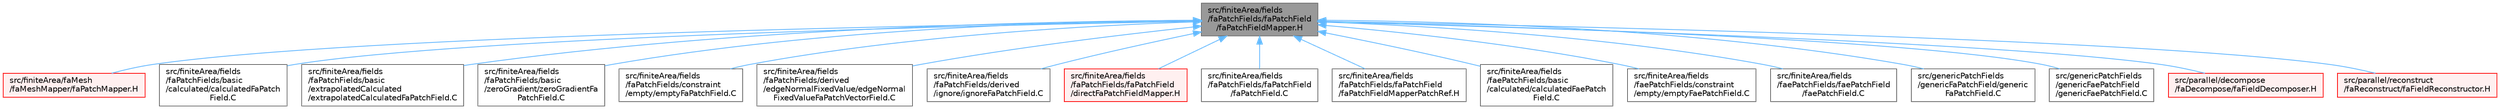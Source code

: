 digraph "src/finiteArea/fields/faPatchFields/faPatchField/faPatchFieldMapper.H"
{
 // LATEX_PDF_SIZE
  bgcolor="transparent";
  edge [fontname=Helvetica,fontsize=10,labelfontname=Helvetica,labelfontsize=10];
  node [fontname=Helvetica,fontsize=10,shape=box,height=0.2,width=0.4];
  Node1 [id="Node000001",label="src/finiteArea/fields\l/faPatchFields/faPatchField\l/faPatchFieldMapper.H",height=0.2,width=0.4,color="gray40", fillcolor="grey60", style="filled", fontcolor="black",tooltip=" "];
  Node1 -> Node2 [id="edge1_Node000001_Node000002",dir="back",color="steelblue1",style="solid",tooltip=" "];
  Node2 [id="Node000002",label="src/finiteArea/faMesh\l/faMeshMapper/faPatchMapper.H",height=0.2,width=0.4,color="red", fillcolor="#FFF0F0", style="filled",URL="$faPatchMapper_8H.html",tooltip=" "];
  Node1 -> Node8 [id="edge2_Node000001_Node000008",dir="back",color="steelblue1",style="solid",tooltip=" "];
  Node8 [id="Node000008",label="src/finiteArea/fields\l/faPatchFields/basic\l/calculated/calculatedFaPatch\lField.C",height=0.2,width=0.4,color="grey40", fillcolor="white", style="filled",URL="$calculatedFaPatchField_8C.html",tooltip=" "];
  Node1 -> Node9 [id="edge3_Node000001_Node000009",dir="back",color="steelblue1",style="solid",tooltip=" "];
  Node9 [id="Node000009",label="src/finiteArea/fields\l/faPatchFields/basic\l/extrapolatedCalculated\l/extrapolatedCalculatedFaPatchField.C",height=0.2,width=0.4,color="grey40", fillcolor="white", style="filled",URL="$extrapolatedCalculatedFaPatchField_8C.html",tooltip=" "];
  Node1 -> Node10 [id="edge4_Node000001_Node000010",dir="back",color="steelblue1",style="solid",tooltip=" "];
  Node10 [id="Node000010",label="src/finiteArea/fields\l/faPatchFields/basic\l/zeroGradient/zeroGradientFa\lPatchField.C",height=0.2,width=0.4,color="grey40", fillcolor="white", style="filled",URL="$zeroGradientFaPatchField_8C.html",tooltip=" "];
  Node1 -> Node11 [id="edge5_Node000001_Node000011",dir="back",color="steelblue1",style="solid",tooltip=" "];
  Node11 [id="Node000011",label="src/finiteArea/fields\l/faPatchFields/constraint\l/empty/emptyFaPatchField.C",height=0.2,width=0.4,color="grey40", fillcolor="white", style="filled",URL="$emptyFaPatchField_8C.html",tooltip=" "];
  Node1 -> Node12 [id="edge6_Node000001_Node000012",dir="back",color="steelblue1",style="solid",tooltip=" "];
  Node12 [id="Node000012",label="src/finiteArea/fields\l/faPatchFields/derived\l/edgeNormalFixedValue/edgeNormal\lFixedValueFaPatchVectorField.C",height=0.2,width=0.4,color="grey40", fillcolor="white", style="filled",URL="$edgeNormalFixedValueFaPatchVectorField_8C.html",tooltip=" "];
  Node1 -> Node13 [id="edge7_Node000001_Node000013",dir="back",color="steelblue1",style="solid",tooltip=" "];
  Node13 [id="Node000013",label="src/finiteArea/fields\l/faPatchFields/derived\l/ignore/ignoreFaPatchField.C",height=0.2,width=0.4,color="grey40", fillcolor="white", style="filled",URL="$ignoreFaPatchField_8C.html",tooltip=" "];
  Node1 -> Node14 [id="edge8_Node000001_Node000014",dir="back",color="steelblue1",style="solid",tooltip=" "];
  Node14 [id="Node000014",label="src/finiteArea/fields\l/faPatchFields/faPatchField\l/directFaPatchFieldMapper.H",height=0.2,width=0.4,color="red", fillcolor="#FFF0F0", style="filled",URL="$directFaPatchFieldMapper_8H.html",tooltip=" "];
  Node1 -> Node18 [id="edge9_Node000001_Node000018",dir="back",color="steelblue1",style="solid",tooltip=" "];
  Node18 [id="Node000018",label="src/finiteArea/fields\l/faPatchFields/faPatchField\l/faPatchField.C",height=0.2,width=0.4,color="grey40", fillcolor="white", style="filled",URL="$faPatchField_8C.html",tooltip=" "];
  Node1 -> Node19 [id="edge10_Node000001_Node000019",dir="back",color="steelblue1",style="solid",tooltip=" "];
  Node19 [id="Node000019",label="src/finiteArea/fields\l/faPatchFields/faPatchField\l/faPatchFieldMapperPatchRef.H",height=0.2,width=0.4,color="grey40", fillcolor="white", style="filled",URL="$faPatchFieldMapperPatchRef_8H.html",tooltip=" "];
  Node1 -> Node20 [id="edge11_Node000001_Node000020",dir="back",color="steelblue1",style="solid",tooltip=" "];
  Node20 [id="Node000020",label="src/finiteArea/fields\l/faePatchFields/basic\l/calculated/calculatedFaePatch\lField.C",height=0.2,width=0.4,color="grey40", fillcolor="white", style="filled",URL="$calculatedFaePatchField_8C.html",tooltip=" "];
  Node1 -> Node21 [id="edge12_Node000001_Node000021",dir="back",color="steelblue1",style="solid",tooltip=" "];
  Node21 [id="Node000021",label="src/finiteArea/fields\l/faePatchFields/constraint\l/empty/emptyFaePatchField.C",height=0.2,width=0.4,color="grey40", fillcolor="white", style="filled",URL="$emptyFaePatchField_8C.html",tooltip=" "];
  Node1 -> Node22 [id="edge13_Node000001_Node000022",dir="back",color="steelblue1",style="solid",tooltip=" "];
  Node22 [id="Node000022",label="src/finiteArea/fields\l/faePatchFields/faePatchField\l/faePatchField.C",height=0.2,width=0.4,color="grey40", fillcolor="white", style="filled",URL="$faePatchField_8C.html",tooltip=" "];
  Node1 -> Node23 [id="edge14_Node000001_Node000023",dir="back",color="steelblue1",style="solid",tooltip=" "];
  Node23 [id="Node000023",label="src/genericPatchFields\l/genericFaPatchField/generic\lFaPatchField.C",height=0.2,width=0.4,color="grey40", fillcolor="white", style="filled",URL="$genericFaPatchField_8C.html",tooltip=" "];
  Node1 -> Node24 [id="edge15_Node000001_Node000024",dir="back",color="steelblue1",style="solid",tooltip=" "];
  Node24 [id="Node000024",label="src/genericPatchFields\l/genericFaePatchField\l/genericFaePatchField.C",height=0.2,width=0.4,color="grey40", fillcolor="white", style="filled",URL="$genericFaePatchField_8C.html",tooltip=" "];
  Node1 -> Node25 [id="edge16_Node000001_Node000025",dir="back",color="steelblue1",style="solid",tooltip=" "];
  Node25 [id="Node000025",label="src/parallel/decompose\l/faDecompose/faFieldDecomposer.H",height=0.2,width=0.4,color="red", fillcolor="#FFF0F0", style="filled",URL="$faFieldDecomposer_8H.html",tooltip=" "];
  Node1 -> Node29 [id="edge17_Node000001_Node000029",dir="back",color="steelblue1",style="solid",tooltip=" "];
  Node29 [id="Node000029",label="src/parallel/reconstruct\l/faReconstruct/faFieldReconstructor.H",height=0.2,width=0.4,color="red", fillcolor="#FFF0F0", style="filled",URL="$faFieldReconstructor_8H.html",tooltip=" "];
}
